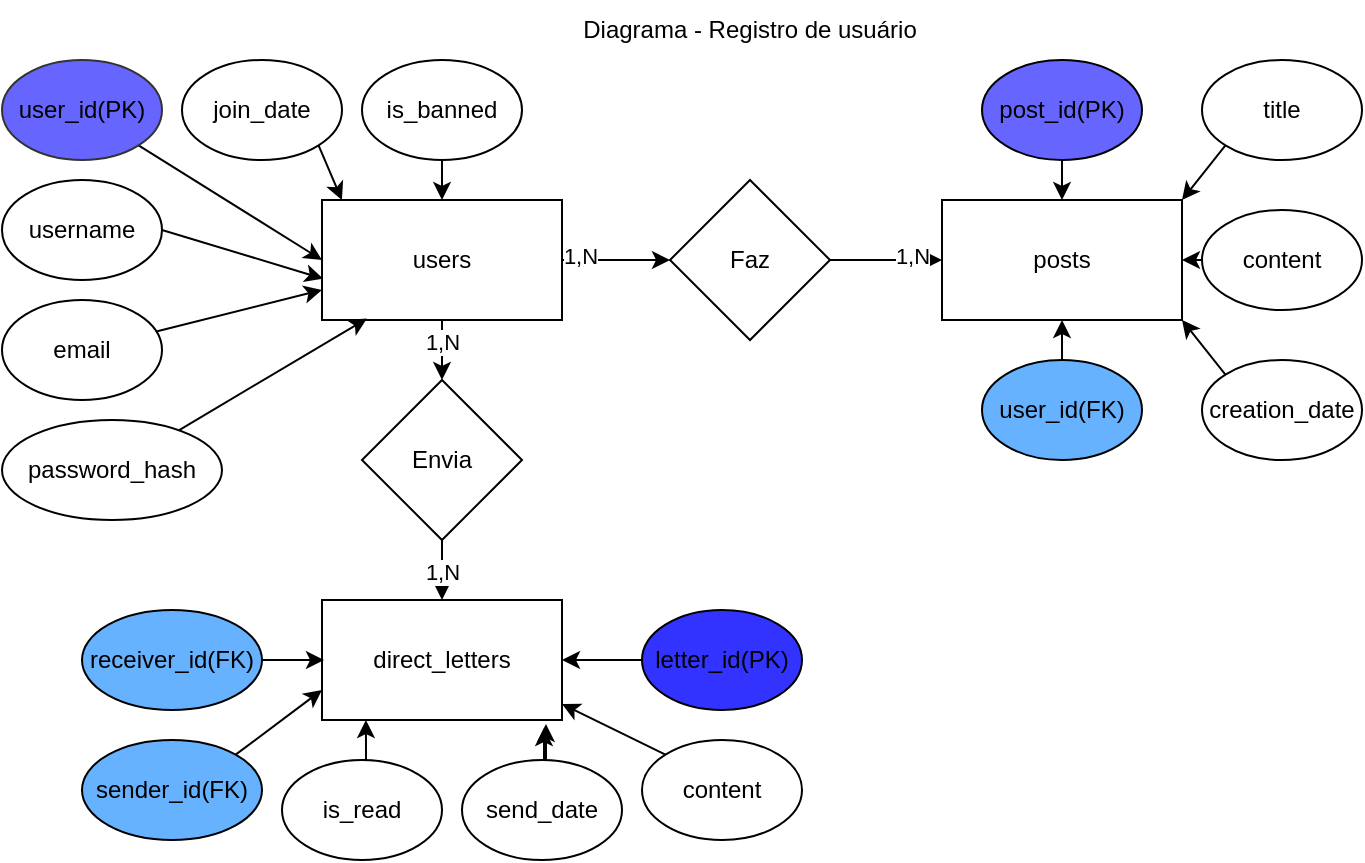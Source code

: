 <mxfile version="28.2.7">
  <diagram name="Page-1" id="_HbgaxgVMnRwvdB1UXVf">
    <mxGraphModel dx="1342" dy="768" grid="1" gridSize="10" guides="1" tooltips="1" connect="1" arrows="1" fold="1" page="1" pageScale="1" pageWidth="827" pageHeight="1169" math="0" shadow="0">
      <root>
        <mxCell id="0" />
        <mxCell id="1" parent="0" />
        <mxCell id="kq0ffmicBGfv-IricyYw-6" style="edgeStyle=orthogonalEdgeStyle;rounded=0;orthogonalLoop=1;jettySize=auto;html=1;exitX=1;exitY=0.5;exitDx=0;exitDy=0;entryX=0;entryY=0.5;entryDx=0;entryDy=0;" parent="1" source="kq0ffmicBGfv-IricyYw-1" target="kq0ffmicBGfv-IricyYw-5" edge="1">
          <mxGeometry relative="1" as="geometry" />
        </mxCell>
        <mxCell id="kq0ffmicBGfv-IricyYw-8" value="1,N" style="edgeLabel;html=1;align=center;verticalAlign=middle;resizable=0;points=[];" parent="kq0ffmicBGfv-IricyYw-6" vertex="1" connectable="0">
          <mxGeometry x="-0.671" y="2" relative="1" as="geometry">
            <mxPoint as="offset" />
          </mxGeometry>
        </mxCell>
        <mxCell id="kq0ffmicBGfv-IricyYw-11" style="edgeStyle=orthogonalEdgeStyle;rounded=0;orthogonalLoop=1;jettySize=auto;html=1;exitX=0.5;exitY=1;exitDx=0;exitDy=0;entryX=0.5;entryY=0;entryDx=0;entryDy=0;" parent="1" source="kq0ffmicBGfv-IricyYw-1" target="kq0ffmicBGfv-IricyYw-10" edge="1">
          <mxGeometry relative="1" as="geometry" />
        </mxCell>
        <mxCell id="kq0ffmicBGfv-IricyYw-13" value="1,N" style="edgeLabel;html=1;align=center;verticalAlign=middle;resizable=0;points=[];" parent="kq0ffmicBGfv-IricyYw-11" vertex="1" connectable="0">
          <mxGeometry x="-0.281" relative="1" as="geometry">
            <mxPoint as="offset" />
          </mxGeometry>
        </mxCell>
        <mxCell id="kq0ffmicBGfv-IricyYw-1" value="users" style="rounded=0;whiteSpace=wrap;html=1;" parent="1" vertex="1">
          <mxGeometry x="200" y="120" width="120" height="60" as="geometry" />
        </mxCell>
        <mxCell id="kq0ffmicBGfv-IricyYw-2" value="direct_letters" style="rounded=0;whiteSpace=wrap;html=1;" parent="1" vertex="1">
          <mxGeometry x="200" y="320" width="120" height="60" as="geometry" />
        </mxCell>
        <mxCell id="kq0ffmicBGfv-IricyYw-3" value="posts" style="rounded=0;whiteSpace=wrap;html=1;" parent="1" vertex="1">
          <mxGeometry x="510" y="120" width="120" height="60" as="geometry" />
        </mxCell>
        <mxCell id="kq0ffmicBGfv-IricyYw-4" value="Diagrama - Registro de usuário" style="text;html=1;whiteSpace=wrap;strokeColor=none;fillColor=none;align=center;verticalAlign=middle;rounded=0;" parent="1" vertex="1">
          <mxGeometry x="329" y="20" width="170" height="30" as="geometry" />
        </mxCell>
        <mxCell id="kq0ffmicBGfv-IricyYw-7" style="edgeStyle=orthogonalEdgeStyle;rounded=0;orthogonalLoop=1;jettySize=auto;html=1;exitX=1;exitY=0.5;exitDx=0;exitDy=0;entryX=0;entryY=0.5;entryDx=0;entryDy=0;" parent="1" source="kq0ffmicBGfv-IricyYw-5" target="kq0ffmicBGfv-IricyYw-3" edge="1">
          <mxGeometry relative="1" as="geometry" />
        </mxCell>
        <mxCell id="kq0ffmicBGfv-IricyYw-9" value="1,N" style="edgeLabel;html=1;align=center;verticalAlign=middle;resizable=0;points=[];" parent="kq0ffmicBGfv-IricyYw-7" vertex="1" connectable="0">
          <mxGeometry x="0.444" y="2" relative="1" as="geometry">
            <mxPoint as="offset" />
          </mxGeometry>
        </mxCell>
        <mxCell id="kq0ffmicBGfv-IricyYw-5" value="Faz" style="rhombus;whiteSpace=wrap;html=1;" parent="1" vertex="1">
          <mxGeometry x="374" y="110" width="80" height="80" as="geometry" />
        </mxCell>
        <mxCell id="kq0ffmicBGfv-IricyYw-12" style="edgeStyle=orthogonalEdgeStyle;rounded=0;orthogonalLoop=1;jettySize=auto;html=1;exitX=0.5;exitY=1;exitDx=0;exitDy=0;entryX=0.5;entryY=0;entryDx=0;entryDy=0;" parent="1" source="kq0ffmicBGfv-IricyYw-10" target="kq0ffmicBGfv-IricyYw-2" edge="1">
          <mxGeometry relative="1" as="geometry" />
        </mxCell>
        <mxCell id="t9FMdMXyEdO8zE43Ng7H-38" value="1,N" style="edgeLabel;html=1;align=center;verticalAlign=middle;resizable=0;points=[];" vertex="1" connectable="0" parent="kq0ffmicBGfv-IricyYw-12">
          <mxGeometry x="0.035" relative="1" as="geometry">
            <mxPoint as="offset" />
          </mxGeometry>
        </mxCell>
        <mxCell id="kq0ffmicBGfv-IricyYw-10" value="Envia" style="rhombus;whiteSpace=wrap;html=1;" parent="1" vertex="1">
          <mxGeometry x="220" y="210" width="80" height="80" as="geometry" />
        </mxCell>
        <mxCell id="t9FMdMXyEdO8zE43Ng7H-7" style="rounded=0;orthogonalLoop=1;jettySize=auto;html=1;exitX=1;exitY=1;exitDx=0;exitDy=0;entryX=0;entryY=0.5;entryDx=0;entryDy=0;" edge="1" parent="1" source="t9FMdMXyEdO8zE43Ng7H-1" target="kq0ffmicBGfv-IricyYw-1">
          <mxGeometry relative="1" as="geometry" />
        </mxCell>
        <mxCell id="t9FMdMXyEdO8zE43Ng7H-1" value="user_id(PK)" style="ellipse;whiteSpace=wrap;html=1;fillColor=light-dark(#6666FF,#EDEDED);strokeColor=light-dark(#333333,#EDEDED);" vertex="1" parent="1">
          <mxGeometry x="40" y="50" width="80" height="50" as="geometry" />
        </mxCell>
        <mxCell id="t9FMdMXyEdO8zE43Ng7H-2" value="username" style="ellipse;whiteSpace=wrap;html=1;" vertex="1" parent="1">
          <mxGeometry x="40" y="110" width="80" height="50" as="geometry" />
        </mxCell>
        <mxCell id="t9FMdMXyEdO8zE43Ng7H-11" style="rounded=0;orthogonalLoop=1;jettySize=auto;html=1;entryX=0;entryY=0.75;entryDx=0;entryDy=0;" edge="1" parent="1" source="t9FMdMXyEdO8zE43Ng7H-3" target="kq0ffmicBGfv-IricyYw-1">
          <mxGeometry relative="1" as="geometry" />
        </mxCell>
        <mxCell id="t9FMdMXyEdO8zE43Ng7H-3" value="email" style="ellipse;whiteSpace=wrap;html=1;" vertex="1" parent="1">
          <mxGeometry x="40" y="170" width="80" height="50" as="geometry" />
        </mxCell>
        <mxCell id="t9FMdMXyEdO8zE43Ng7H-4" value="password_hash" style="ellipse;whiteSpace=wrap;html=1;" vertex="1" parent="1">
          <mxGeometry x="40" y="230" width="110" height="50" as="geometry" />
        </mxCell>
        <mxCell id="t9FMdMXyEdO8zE43Ng7H-5" value="join_date" style="ellipse;whiteSpace=wrap;html=1;" vertex="1" parent="1">
          <mxGeometry x="130" y="50" width="80" height="50" as="geometry" />
        </mxCell>
        <mxCell id="t9FMdMXyEdO8zE43Ng7H-9" style="edgeStyle=orthogonalEdgeStyle;rounded=0;orthogonalLoop=1;jettySize=auto;html=1;exitX=0.5;exitY=1;exitDx=0;exitDy=0;entryX=0.5;entryY=0;entryDx=0;entryDy=0;" edge="1" parent="1" source="t9FMdMXyEdO8zE43Ng7H-6" target="kq0ffmicBGfv-IricyYw-1">
          <mxGeometry relative="1" as="geometry" />
        </mxCell>
        <mxCell id="t9FMdMXyEdO8zE43Ng7H-6" value="is_banned" style="ellipse;whiteSpace=wrap;html=1;" vertex="1" parent="1">
          <mxGeometry x="220" y="50" width="80" height="50" as="geometry" />
        </mxCell>
        <mxCell id="t9FMdMXyEdO8zE43Ng7H-8" style="rounded=0;orthogonalLoop=1;jettySize=auto;html=1;exitX=1;exitY=1;exitDx=0;exitDy=0;entryX=0.083;entryY=0;entryDx=0;entryDy=0;entryPerimeter=0;" edge="1" parent="1" source="t9FMdMXyEdO8zE43Ng7H-5" target="kq0ffmicBGfv-IricyYw-1">
          <mxGeometry relative="1" as="geometry" />
        </mxCell>
        <mxCell id="t9FMdMXyEdO8zE43Ng7H-10" style="rounded=0;orthogonalLoop=1;jettySize=auto;html=1;exitX=1;exitY=0.5;exitDx=0;exitDy=0;entryX=0.004;entryY=0.655;entryDx=0;entryDy=0;entryPerimeter=0;" edge="1" parent="1" source="t9FMdMXyEdO8zE43Ng7H-2" target="kq0ffmicBGfv-IricyYw-1">
          <mxGeometry relative="1" as="geometry" />
        </mxCell>
        <mxCell id="t9FMdMXyEdO8zE43Ng7H-12" style="rounded=0;orthogonalLoop=1;jettySize=auto;html=1;entryX=0.187;entryY=0.988;entryDx=0;entryDy=0;entryPerimeter=0;" edge="1" parent="1" source="t9FMdMXyEdO8zE43Ng7H-4" target="kq0ffmicBGfv-IricyYw-1">
          <mxGeometry relative="1" as="geometry" />
        </mxCell>
        <mxCell id="t9FMdMXyEdO8zE43Ng7H-26" style="edgeStyle=orthogonalEdgeStyle;rounded=0;orthogonalLoop=1;jettySize=auto;html=1;exitX=0.5;exitY=1;exitDx=0;exitDy=0;entryX=0.5;entryY=0;entryDx=0;entryDy=0;" edge="1" parent="1" source="t9FMdMXyEdO8zE43Ng7H-15" target="kq0ffmicBGfv-IricyYw-3">
          <mxGeometry relative="1" as="geometry" />
        </mxCell>
        <mxCell id="t9FMdMXyEdO8zE43Ng7H-15" value="post_id(PK)" style="ellipse;whiteSpace=wrap;html=1;fillColor=#6666FF;" vertex="1" parent="1">
          <mxGeometry x="530" y="50" width="80" height="50" as="geometry" />
        </mxCell>
        <mxCell id="t9FMdMXyEdO8zE43Ng7H-27" style="rounded=0;orthogonalLoop=1;jettySize=auto;html=1;exitX=0;exitY=1;exitDx=0;exitDy=0;entryX=1;entryY=0;entryDx=0;entryDy=0;" edge="1" parent="1" source="t9FMdMXyEdO8zE43Ng7H-16" target="kq0ffmicBGfv-IricyYw-3">
          <mxGeometry relative="1" as="geometry" />
        </mxCell>
        <mxCell id="t9FMdMXyEdO8zE43Ng7H-16" value="title" style="ellipse;whiteSpace=wrap;html=1;" vertex="1" parent="1">
          <mxGeometry x="640" y="50" width="80" height="50" as="geometry" />
        </mxCell>
        <mxCell id="t9FMdMXyEdO8zE43Ng7H-28" style="edgeStyle=orthogonalEdgeStyle;rounded=0;orthogonalLoop=1;jettySize=auto;html=1;exitX=0;exitY=0.5;exitDx=0;exitDy=0;entryX=1;entryY=0.5;entryDx=0;entryDy=0;" edge="1" parent="1" source="t9FMdMXyEdO8zE43Ng7H-17" target="kq0ffmicBGfv-IricyYw-3">
          <mxGeometry relative="1" as="geometry" />
        </mxCell>
        <mxCell id="t9FMdMXyEdO8zE43Ng7H-17" value="content" style="ellipse;whiteSpace=wrap;html=1;" vertex="1" parent="1">
          <mxGeometry x="640" y="125" width="80" height="50" as="geometry" />
        </mxCell>
        <mxCell id="t9FMdMXyEdO8zE43Ng7H-29" style="rounded=0;orthogonalLoop=1;jettySize=auto;html=1;exitX=0;exitY=0;exitDx=0;exitDy=0;entryX=1;entryY=1;entryDx=0;entryDy=0;" edge="1" parent="1" source="t9FMdMXyEdO8zE43Ng7H-18" target="kq0ffmicBGfv-IricyYw-3">
          <mxGeometry relative="1" as="geometry" />
        </mxCell>
        <mxCell id="t9FMdMXyEdO8zE43Ng7H-18" value="creation_date" style="ellipse;whiteSpace=wrap;html=1;" vertex="1" parent="1">
          <mxGeometry x="640" y="200" width="80" height="50" as="geometry" />
        </mxCell>
        <mxCell id="t9FMdMXyEdO8zE43Ng7H-30" style="edgeStyle=orthogonalEdgeStyle;rounded=0;orthogonalLoop=1;jettySize=auto;html=1;exitX=0.5;exitY=0;exitDx=0;exitDy=0;entryX=0.5;entryY=1;entryDx=0;entryDy=0;" edge="1" parent="1" source="t9FMdMXyEdO8zE43Ng7H-19" target="kq0ffmicBGfv-IricyYw-3">
          <mxGeometry relative="1" as="geometry" />
        </mxCell>
        <mxCell id="t9FMdMXyEdO8zE43Ng7H-19" value="user_id(FK)" style="ellipse;whiteSpace=wrap;html=1;fillColor=#66B2FF;" vertex="1" parent="1">
          <mxGeometry x="530" y="200" width="80" height="50" as="geometry" />
        </mxCell>
        <mxCell id="t9FMdMXyEdO8zE43Ng7H-36" style="rounded=0;orthogonalLoop=1;jettySize=auto;html=1;exitX=1;exitY=0;exitDx=0;exitDy=0;entryX=0;entryY=0.75;entryDx=0;entryDy=0;" edge="1" parent="1" source="t9FMdMXyEdO8zE43Ng7H-20" target="kq0ffmicBGfv-IricyYw-2">
          <mxGeometry relative="1" as="geometry" />
        </mxCell>
        <mxCell id="t9FMdMXyEdO8zE43Ng7H-20" value="sender_id(FK)" style="ellipse;whiteSpace=wrap;html=1;fillColor=#66B2FF;" vertex="1" parent="1">
          <mxGeometry x="80" y="390" width="90" height="50" as="geometry" />
        </mxCell>
        <mxCell id="t9FMdMXyEdO8zE43Ng7H-21" value="is_read" style="ellipse;whiteSpace=wrap;html=1;" vertex="1" parent="1">
          <mxGeometry x="180" y="400" width="80" height="50" as="geometry" />
        </mxCell>
        <mxCell id="t9FMdMXyEdO8zE43Ng7H-22" value="send_date" style="ellipse;whiteSpace=wrap;html=1;" vertex="1" parent="1">
          <mxGeometry x="270" y="400" width="80" height="50" as="geometry" />
        </mxCell>
        <mxCell id="t9FMdMXyEdO8zE43Ng7H-23" value="content" style="ellipse;whiteSpace=wrap;html=1;" vertex="1" parent="1">
          <mxGeometry x="360" y="390" width="80" height="50" as="geometry" />
        </mxCell>
        <mxCell id="t9FMdMXyEdO8zE43Ng7H-31" style="edgeStyle=orthogonalEdgeStyle;rounded=0;orthogonalLoop=1;jettySize=auto;html=1;exitX=0;exitY=0.5;exitDx=0;exitDy=0;entryX=1;entryY=0.5;entryDx=0;entryDy=0;" edge="1" parent="1" source="t9FMdMXyEdO8zE43Ng7H-24" target="kq0ffmicBGfv-IricyYw-2">
          <mxGeometry relative="1" as="geometry" />
        </mxCell>
        <mxCell id="t9FMdMXyEdO8zE43Ng7H-24" value="letter_id(PK)" style="ellipse;whiteSpace=wrap;html=1;fillColor=#3333FF;" vertex="1" parent="1">
          <mxGeometry x="360" y="325" width="80" height="50" as="geometry" />
        </mxCell>
        <mxCell id="t9FMdMXyEdO8zE43Ng7H-25" value="receiver_id(FK)" style="ellipse;whiteSpace=wrap;html=1;fillColor=#66B2FF;" vertex="1" parent="1">
          <mxGeometry x="80" y="325" width="90" height="50" as="geometry" />
        </mxCell>
        <mxCell id="t9FMdMXyEdO8zE43Ng7H-32" style="rounded=0;orthogonalLoop=1;jettySize=auto;html=1;exitX=0;exitY=0;exitDx=0;exitDy=0;entryX=1;entryY=0.867;entryDx=0;entryDy=0;entryPerimeter=0;" edge="1" parent="1" source="t9FMdMXyEdO8zE43Ng7H-23" target="kq0ffmicBGfv-IricyYw-2">
          <mxGeometry relative="1" as="geometry" />
        </mxCell>
        <mxCell id="t9FMdMXyEdO8zE43Ng7H-33" style="edgeStyle=orthogonalEdgeStyle;rounded=0;orthogonalLoop=1;jettySize=auto;html=1;exitX=0.5;exitY=0;exitDx=0;exitDy=0;entryX=0.925;entryY=1.067;entryDx=0;entryDy=0;entryPerimeter=0;" edge="1" parent="1" source="t9FMdMXyEdO8zE43Ng7H-22" target="kq0ffmicBGfv-IricyYw-2">
          <mxGeometry relative="1" as="geometry" />
        </mxCell>
        <mxCell id="t9FMdMXyEdO8zE43Ng7H-34" style="edgeStyle=orthogonalEdgeStyle;rounded=0;orthogonalLoop=1;jettySize=auto;html=1;exitX=0.5;exitY=0;exitDx=0;exitDy=0;entryX=0.183;entryY=1;entryDx=0;entryDy=0;entryPerimeter=0;" edge="1" parent="1" source="t9FMdMXyEdO8zE43Ng7H-21" target="kq0ffmicBGfv-IricyYw-2">
          <mxGeometry relative="1" as="geometry" />
        </mxCell>
        <mxCell id="t9FMdMXyEdO8zE43Ng7H-35" style="edgeStyle=orthogonalEdgeStyle;rounded=0;orthogonalLoop=1;jettySize=auto;html=1;exitX=0.5;exitY=0;exitDx=0;exitDy=0;entryX=0.933;entryY=1.033;entryDx=0;entryDy=0;entryPerimeter=0;" edge="1" parent="1" source="t9FMdMXyEdO8zE43Ng7H-22" target="kq0ffmicBGfv-IricyYw-2">
          <mxGeometry relative="1" as="geometry" />
        </mxCell>
        <mxCell id="t9FMdMXyEdO8zE43Ng7H-37" style="edgeStyle=orthogonalEdgeStyle;rounded=0;orthogonalLoop=1;jettySize=auto;html=1;exitX=1;exitY=0.5;exitDx=0;exitDy=0;" edge="1" parent="1" source="t9FMdMXyEdO8zE43Ng7H-25">
          <mxGeometry relative="1" as="geometry">
            <mxPoint x="201" y="350" as="targetPoint" />
          </mxGeometry>
        </mxCell>
      </root>
    </mxGraphModel>
  </diagram>
</mxfile>

